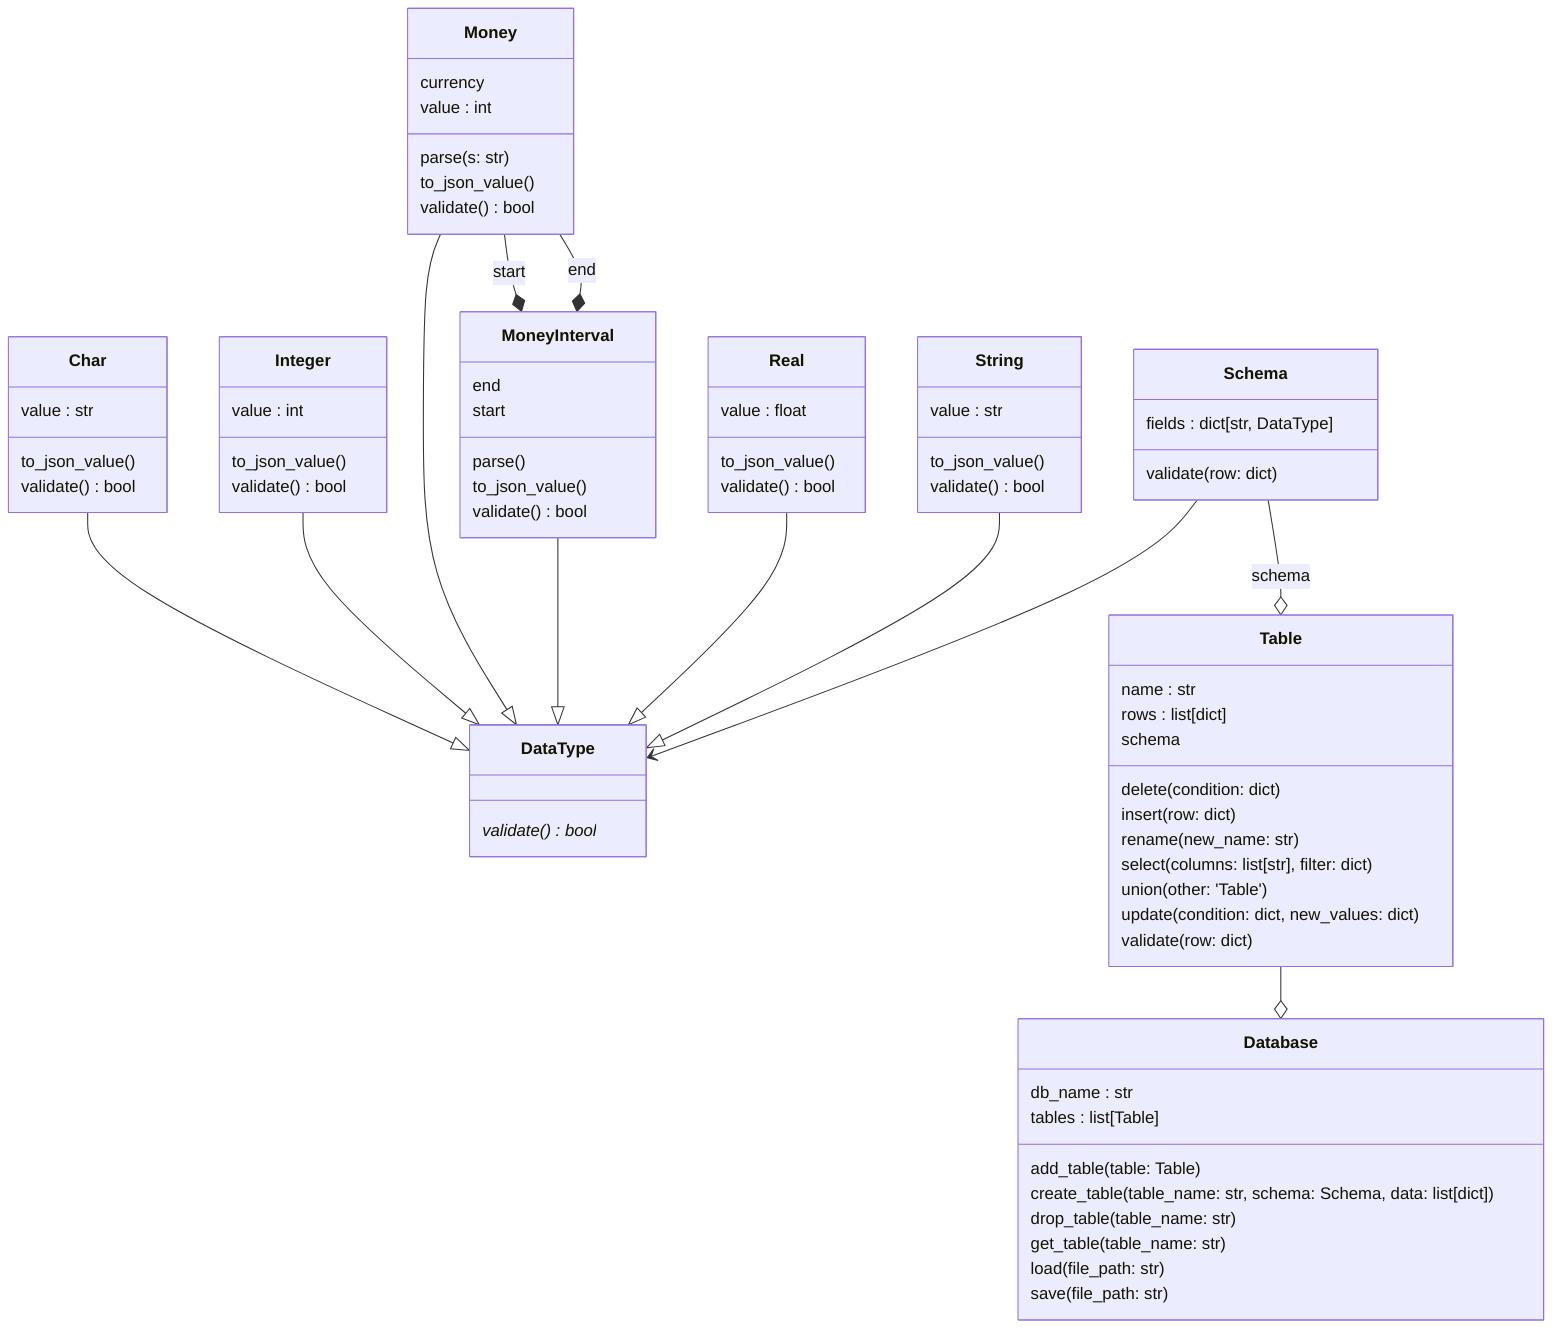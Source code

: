 classDiagram
  class Database {
    db_name : str
    tables : list[Table]
    add_table(table: Table)
    create_table(table_name: str, schema: Schema, data: list[dict])
    drop_table(table_name: str)
    get_table(table_name: str)
    load(file_path: str)
    save(file_path: str)
  }
  class Char {
    value : str
    to_json_value()
    validate() bool
  }
  class DataType {
    validate()* bool
  }
  class Integer {
    value : int
    to_json_value()
    validate() bool
  }
  class Money {
    currency
    value : int
    parse(s: str)
    to_json_value()
    validate() bool
  }
  class MoneyInterval {
    end
    start
    parse()
    to_json_value()
    validate() bool
  }
  class Real {
    value : float
    to_json_value()
    validate() bool
  }
  class String {
    value : str
    to_json_value()
    validate() bool
  }
  class Schema {
    fields : dict[str, DataType]
    validate(row: dict)
  }
  class Table {
    name : str
    rows : list[dict]
    schema
    delete(condition: dict)
    insert(row: dict)
    rename(new_name: str)
    select(columns: list[str], filter: dict)
    union(other: 'Table')
    update(condition: dict, new_values: dict)
    validate(row: dict)
  }
  Char --|> DataType
  Integer --|> DataType
  Money --|> DataType
  MoneyInterval --|> DataType
  Real --|> DataType
  String --|> DataType
  Money --* MoneyInterval : start
  Money --* MoneyInterval : end
  Schema --o Table : schema
  Table --o Database
  Schema --> DataType
